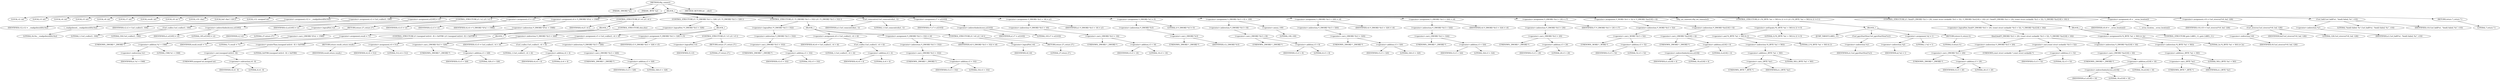 digraph tftp_connect {  
"1000112" [label = "(METHOD,tftp_connect)" ]
"1000113" [label = "(PARAM,_DWORD *a1)" ]
"1000114" [label = "(PARAM,_BYTE *a2)" ]
"1000115" [label = "(BLOCK,,)" ]
"1000116" [label = "(LOCAL,v2: int)" ]
"1000117" [label = "(LOCAL,v3: int)" ]
"1000118" [label = "(LOCAL,v4: int)" ]
"1000119" [label = "(LOCAL,v5: int)" ]
"1000120" [label = "(LOCAL,v6: int)" ]
"1000121" [label = "(LOCAL,v7: int)" ]
"1000122" [label = "(LOCAL,result: int)" ]
"1000123" [label = "(LOCAL,v9: int *)" ]
"1000124" [label = "(LOCAL,v10: char)" ]
"1000125" [label = "(LOCAL,buf: char [ 128 ])" ]
"1000126" [label = "(LOCAL,v12: unsigned int)" ]
"1000127" [label = "(<operator>.assignment,v12 = __readgsdword(0x14u))" ]
"1000128" [label = "(IDENTIFIER,v12,v12 = __readgsdword(0x14u))" ]
"1000129" [label = "(__readgsdword,__readgsdword(0x14u))" ]
"1000130" [label = "(LITERAL,0x14u,__readgsdword(0x14u))" ]
"1000131" [label = "(<operator>.assignment,v2 = Curl_ccalloc(1, 336))" ]
"1000132" [label = "(IDENTIFIER,v2,v2 = Curl_ccalloc(1, 336))" ]
"1000133" [label = "(Curl_ccalloc,Curl_ccalloc(1, 336))" ]
"1000134" [label = "(LITERAL,1,Curl_ccalloc(1, 336))" ]
"1000135" [label = "(LITERAL,336,Curl_ccalloc(1, 336))" ]
"1000136" [label = "(<operator>.assignment,a1[185] = v2)" ]
"1000137" [label = "(<operator>.indirectIndexAccess,a1[185])" ]
"1000138" [label = "(IDENTIFIER,a1,a1[185] = v2)" ]
"1000139" [label = "(LITERAL,185,a1[185] = v2)" ]
"1000140" [label = "(IDENTIFIER,v2,a1[185] = v2)" ]
"1000141" [label = "(CONTROL_STRUCTURE,if ( !v2 ),if ( !v2 ))" ]
"1000142" [label = "(<operator>.logicalNot,!v2)" ]
"1000143" [label = "(IDENTIFIER,v2,!v2)" ]
"1000144" [label = "(RETURN,return 27;,return 27;)" ]
"1000145" [label = "(LITERAL,27,return 27;)" ]
"1000146" [label = "(<operator>.assignment,v3 = v2)" ]
"1000147" [label = "(IDENTIFIER,v3,v3 = v2)" ]
"1000148" [label = "(IDENTIFIER,v2,v3 = v2)" ]
"1000149" [label = "(<operator>.assignment,v4 = *(_DWORD *)(*a1 + 1568))" ]
"1000150" [label = "(IDENTIFIER,v4,v4 = *(_DWORD *)(*a1 + 1568))" ]
"1000151" [label = "(<operator>.indirection,*(_DWORD *)(*a1 + 1568))" ]
"1000152" [label = "(<operator>.cast,(_DWORD *)(*a1 + 1568))" ]
"1000153" [label = "(UNKNOWN,_DWORD *,_DWORD *)" ]
"1000154" [label = "(<operator>.addition,*a1 + 1568)" ]
"1000155" [label = "(<operator>.indirection,*a1)" ]
"1000156" [label = "(IDENTIFIER,a1,*a1 + 1568)" ]
"1000157" [label = "(LITERAL,1568,*a1 + 1568)" ]
"1000158" [label = "(CONTROL_STRUCTURE,if ( v4 ),if ( v4 ))" ]
"1000159" [label = "(IDENTIFIER,v4,if ( v4 ))" ]
"1000160" [label = "(BLOCK,,)" ]
"1000161" [label = "(<operator>.assignment,result = 71)" ]
"1000162" [label = "(IDENTIFIER,result,result = 71)" ]
"1000163" [label = "(LITERAL,71,result = 71)" ]
"1000164" [label = "(CONTROL_STRUCTURE,if ( (unsigned int)(v4 - 8) > 0xFFB0 ),if ( (unsigned int)(v4 - 8) > 0xFFB0 ))" ]
"1000165" [label = "(<operator>.greaterThan,(unsigned int)(v4 - 8) > 0xFFB0)" ]
"1000166" [label = "(<operator>.cast,(unsigned int)(v4 - 8))" ]
"1000167" [label = "(UNKNOWN,unsigned int,unsigned int)" ]
"1000168" [label = "(<operator>.subtraction,v4 - 8)" ]
"1000169" [label = "(IDENTIFIER,v4,v4 - 8)" ]
"1000170" [label = "(LITERAL,8,v4 - 8)" ]
"1000171" [label = "(LITERAL,0xFFB0,(unsigned int)(v4 - 8) > 0xFFB0)" ]
"1000172" [label = "(RETURN,return result;,return result;)" ]
"1000173" [label = "(IDENTIFIER,result,return result;)" ]
"1000174" [label = "(CONTROL_STRUCTURE,else,else)" ]
"1000175" [label = "(BLOCK,,)" ]
"1000176" [label = "(<operator>.assignment,v4 = 512)" ]
"1000177" [label = "(IDENTIFIER,v4,v4 = 512)" ]
"1000178" [label = "(LITERAL,512,v4 = 512)" ]
"1000179" [label = "(CONTROL_STRUCTURE,if ( !*(_DWORD *)(v3 + 328) ),if ( !*(_DWORD *)(v3 + 328) ))" ]
"1000180" [label = "(<operator>.logicalNot,!*(_DWORD *)(v3 + 328))" ]
"1000181" [label = "(<operator>.indirection,*(_DWORD *)(v3 + 328))" ]
"1000182" [label = "(<operator>.cast,(_DWORD *)(v3 + 328))" ]
"1000183" [label = "(UNKNOWN,_DWORD *,_DWORD *)" ]
"1000184" [label = "(<operator>.addition,v3 + 328)" ]
"1000185" [label = "(IDENTIFIER,v3,v3 + 328)" ]
"1000186" [label = "(LITERAL,328,v3 + 328)" ]
"1000187" [label = "(BLOCK,,)" ]
"1000188" [label = "(<operator>.assignment,v5 = Curl_ccalloc(1, v4 + 4))" ]
"1000189" [label = "(IDENTIFIER,v5,v5 = Curl_ccalloc(1, v4 + 4))" ]
"1000190" [label = "(Curl_ccalloc,Curl_ccalloc(1, v4 + 4))" ]
"1000191" [label = "(LITERAL,1,Curl_ccalloc(1, v4 + 4))" ]
"1000192" [label = "(<operator>.addition,v4 + 4)" ]
"1000193" [label = "(IDENTIFIER,v4,v4 + 4)" ]
"1000194" [label = "(LITERAL,4,v4 + 4)" ]
"1000195" [label = "(<operator>.assignment,*(_DWORD *)(v3 + 328) = v5)" ]
"1000196" [label = "(<operator>.indirection,*(_DWORD *)(v3 + 328))" ]
"1000197" [label = "(<operator>.cast,(_DWORD *)(v3 + 328))" ]
"1000198" [label = "(UNKNOWN,_DWORD *,_DWORD *)" ]
"1000199" [label = "(<operator>.addition,v3 + 328)" ]
"1000200" [label = "(IDENTIFIER,v3,v3 + 328)" ]
"1000201" [label = "(LITERAL,328,v3 + 328)" ]
"1000202" [label = "(IDENTIFIER,v5,*(_DWORD *)(v3 + 328) = v5)" ]
"1000203" [label = "(CONTROL_STRUCTURE,if ( !v5 ),if ( !v5 ))" ]
"1000204" [label = "(<operator>.logicalNot,!v5)" ]
"1000205" [label = "(IDENTIFIER,v5,!v5)" ]
"1000206" [label = "(RETURN,return 27;,return 27;)" ]
"1000207" [label = "(LITERAL,27,return 27;)" ]
"1000208" [label = "(CONTROL_STRUCTURE,if ( !*(_DWORD *)(v3 + 332) ),if ( !*(_DWORD *)(v3 + 332) ))" ]
"1000209" [label = "(<operator>.logicalNot,!*(_DWORD *)(v3 + 332))" ]
"1000210" [label = "(<operator>.indirection,*(_DWORD *)(v3 + 332))" ]
"1000211" [label = "(<operator>.cast,(_DWORD *)(v3 + 332))" ]
"1000212" [label = "(UNKNOWN,_DWORD *,_DWORD *)" ]
"1000213" [label = "(<operator>.addition,v3 + 332)" ]
"1000214" [label = "(IDENTIFIER,v3,v3 + 332)" ]
"1000215" [label = "(LITERAL,332,v3 + 332)" ]
"1000216" [label = "(BLOCK,,)" ]
"1000217" [label = "(<operator>.assignment,v6 = Curl_ccalloc(1, v4 + 4))" ]
"1000218" [label = "(IDENTIFIER,v6,v6 = Curl_ccalloc(1, v4 + 4))" ]
"1000219" [label = "(Curl_ccalloc,Curl_ccalloc(1, v4 + 4))" ]
"1000220" [label = "(LITERAL,1,Curl_ccalloc(1, v4 + 4))" ]
"1000221" [label = "(<operator>.addition,v4 + 4)" ]
"1000222" [label = "(IDENTIFIER,v4,v4 + 4)" ]
"1000223" [label = "(LITERAL,4,v4 + 4)" ]
"1000224" [label = "(<operator>.assignment,*(_DWORD *)(v3 + 332) = v6)" ]
"1000225" [label = "(<operator>.indirection,*(_DWORD *)(v3 + 332))" ]
"1000226" [label = "(<operator>.cast,(_DWORD *)(v3 + 332))" ]
"1000227" [label = "(UNKNOWN,_DWORD *,_DWORD *)" ]
"1000228" [label = "(<operator>.addition,v3 + 332)" ]
"1000229" [label = "(IDENTIFIER,v3,v3 + 332)" ]
"1000230" [label = "(LITERAL,332,v3 + 332)" ]
"1000231" [label = "(IDENTIFIER,v6,*(_DWORD *)(v3 + 332) = v6)" ]
"1000232" [label = "(CONTROL_STRUCTURE,if ( !v6 ),if ( !v6 ))" ]
"1000233" [label = "(<operator>.logicalNot,!v6)" ]
"1000234" [label = "(IDENTIFIER,v6,!v6)" ]
"1000235" [label = "(RETURN,return 27;,return 27;)" ]
"1000236" [label = "(LITERAL,27,return 27;)" ]
"1000237" [label = "(Curl_conncontrol,Curl_conncontrol(a1, 1))" ]
"1000238" [label = "(IDENTIFIER,a1,Curl_conncontrol(a1, 1))" ]
"1000239" [label = "(LITERAL,1,Curl_conncontrol(a1, 1))" ]
"1000240" [label = "(<operator>.assignment,v7 = a1[103])" ]
"1000241" [label = "(IDENTIFIER,v7,v7 = a1[103])" ]
"1000242" [label = "(<operator>.indirectIndexAccess,a1[103])" ]
"1000243" [label = "(IDENTIFIER,a1,v7 = a1[103])" ]
"1000244" [label = "(LITERAL,103,v7 = a1[103])" ]
"1000245" [label = "(<operator>.assignment,*(_DWORD *)(v3 + 16) = a1)" ]
"1000246" [label = "(<operator>.indirection,*(_DWORD *)(v3 + 16))" ]
"1000247" [label = "(<operator>.cast,(_DWORD *)(v3 + 16))" ]
"1000248" [label = "(UNKNOWN,_DWORD *,_DWORD *)" ]
"1000249" [label = "(<operator>.addition,v3 + 16)" ]
"1000250" [label = "(IDENTIFIER,v3,v3 + 16)" ]
"1000251" [label = "(LITERAL,16,v3 + 16)" ]
"1000252" [label = "(IDENTIFIER,a1,*(_DWORD *)(v3 + 16) = a1)" ]
"1000253" [label = "(<operator>.assignment,*(_DWORD *)v3 = 0)" ]
"1000254" [label = "(<operator>.indirection,*(_DWORD *)v3)" ]
"1000255" [label = "(<operator>.cast,(_DWORD *)v3)" ]
"1000256" [label = "(UNKNOWN,_DWORD *,_DWORD *)" ]
"1000257" [label = "(IDENTIFIER,v3,(_DWORD *)v3)" ]
"1000258" [label = "(LITERAL,0,*(_DWORD *)v3 = 0)" ]
"1000259" [label = "(<operator>.assignment,*(_DWORD *)(v3 + 8) = -100)" ]
"1000260" [label = "(<operator>.indirection,*(_DWORD *)(v3 + 8))" ]
"1000261" [label = "(<operator>.cast,(_DWORD *)(v3 + 8))" ]
"1000262" [label = "(UNKNOWN,_DWORD *,_DWORD *)" ]
"1000263" [label = "(<operator>.addition,v3 + 8)" ]
"1000264" [label = "(IDENTIFIER,v3,v3 + 8)" ]
"1000265" [label = "(LITERAL,8,v3 + 8)" ]
"1000266" [label = "(<operator>.minus,-100)" ]
"1000267" [label = "(LITERAL,100,-100)" ]
"1000268" [label = "(<operator>.assignment,*(_DWORD *)(v3 + 320) = v4)" ]
"1000269" [label = "(<operator>.indirection,*(_DWORD *)(v3 + 320))" ]
"1000270" [label = "(<operator>.cast,(_DWORD *)(v3 + 320))" ]
"1000271" [label = "(UNKNOWN,_DWORD *,_DWORD *)" ]
"1000272" [label = "(<operator>.addition,v3 + 320)" ]
"1000273" [label = "(IDENTIFIER,v3,v3 + 320)" ]
"1000274" [label = "(LITERAL,320,v3 + 320)" ]
"1000275" [label = "(IDENTIFIER,v4,*(_DWORD *)(v3 + 320) = v4)" ]
"1000276" [label = "(<operator>.assignment,*(_DWORD *)(v3 + 324) = v4)" ]
"1000277" [label = "(<operator>.indirection,*(_DWORD *)(v3 + 324))" ]
"1000278" [label = "(<operator>.cast,(_DWORD *)(v3 + 324))" ]
"1000279" [label = "(UNKNOWN,_DWORD *,_DWORD *)" ]
"1000280" [label = "(<operator>.addition,v3 + 324)" ]
"1000281" [label = "(IDENTIFIER,v3,v3 + 324)" ]
"1000282" [label = "(LITERAL,324,v3 + 324)" ]
"1000283" [label = "(IDENTIFIER,v4,*(_DWORD *)(v3 + 324) = v4)" ]
"1000284" [label = "(<operator>.assignment,*(_DWORD *)(v3 + 20) = v7)" ]
"1000285" [label = "(<operator>.indirection,*(_DWORD *)(v3 + 20))" ]
"1000286" [label = "(<operator>.cast,(_DWORD *)(v3 + 20))" ]
"1000287" [label = "(UNKNOWN,_DWORD *,_DWORD *)" ]
"1000288" [label = "(<operator>.addition,v3 + 20)" ]
"1000289" [label = "(IDENTIFIER,v3,v3 + 20)" ]
"1000290" [label = "(LITERAL,20,v3 + 20)" ]
"1000291" [label = "(IDENTIFIER,v7,*(_DWORD *)(v3 + 20) = v7)" ]
"1000292" [label = "(<operator>.assignment,*(_WORD *)(v3 + 52) = *(_DWORD *)(a1[18] + 4))" ]
"1000293" [label = "(<operator>.indirection,*(_WORD *)(v3 + 52))" ]
"1000294" [label = "(<operator>.cast,(_WORD *)(v3 + 52))" ]
"1000295" [label = "(UNKNOWN,_WORD *,_WORD *)" ]
"1000296" [label = "(<operator>.addition,v3 + 52)" ]
"1000297" [label = "(IDENTIFIER,v3,v3 + 52)" ]
"1000298" [label = "(LITERAL,52,v3 + 52)" ]
"1000299" [label = "(<operator>.indirection,*(_DWORD *)(a1[18] + 4))" ]
"1000300" [label = "(<operator>.cast,(_DWORD *)(a1[18] + 4))" ]
"1000301" [label = "(UNKNOWN,_DWORD *,_DWORD *)" ]
"1000302" [label = "(<operator>.addition,a1[18] + 4)" ]
"1000303" [label = "(<operator>.indirectIndexAccess,a1[18])" ]
"1000304" [label = "(IDENTIFIER,a1,a1[18] + 4)" ]
"1000305" [label = "(LITERAL,18,a1[18] + 4)" ]
"1000306" [label = "(LITERAL,4,a1[18] + 4)" ]
"1000307" [label = "(tftp_set_timeouts,tftp_set_timeouts())" ]
"1000308" [label = "(CONTROL_STRUCTURE,if ( (*((_BYTE *)a1 + 583) & 2) != 0 ),if ( (*((_BYTE *)a1 + 583) & 2) != 0 ))" ]
"1000309" [label = "(<operator>.notEquals,(*((_BYTE *)a1 + 583) & 2) != 0)" ]
"1000310" [label = "(<operator>.and,*((_BYTE *)a1 + 583) & 2)" ]
"1000311" [label = "(<operator>.indirection,*((_BYTE *)a1 + 583))" ]
"1000312" [label = "(<operator>.addition,(_BYTE *)a1 + 583)" ]
"1000313" [label = "(<operator>.cast,(_BYTE *)a1)" ]
"1000314" [label = "(UNKNOWN,_BYTE *,_BYTE *)" ]
"1000315" [label = "(IDENTIFIER,a1,(_BYTE *)a1)" ]
"1000316" [label = "(LITERAL,583,(_BYTE *)a1 + 583)" ]
"1000317" [label = "(LITERAL,2,*((_BYTE *)a1 + 583) & 2)" ]
"1000318" [label = "(LITERAL,0,(*((_BYTE *)a1 + 583) & 2) != 0)" ]
"1000319" [label = "(BLOCK,,)" ]
"1000320" [label = "(JUMP_TARGET,LABEL_11)" ]
"1000321" [label = "(Curl_pgrsStartNow,Curl_pgrsStartNow(*a1))" ]
"1000322" [label = "(<operator>.indirection,*a1)" ]
"1000323" [label = "(IDENTIFIER,a1,Curl_pgrsStartNow(*a1))" ]
"1000324" [label = "(<operator>.assignment,*a2 = 1)" ]
"1000325" [label = "(<operator>.indirection,*a2)" ]
"1000326" [label = "(IDENTIFIER,a2,*a2 = 1)" ]
"1000327" [label = "(LITERAL,1,*a2 = 1)" ]
"1000328" [label = "(RETURN,return 0;,return 0;)" ]
"1000329" [label = "(LITERAL,0,return 0;)" ]
"1000330" [label = "(CONTROL_STRUCTURE,if ( !bind(*(_DWORD *)(v3 + 20), (const struct sockaddr *)(v3 + 52), *(_DWORD *)(a1[18] + 16)) ),if ( !bind(*(_DWORD *)(v3 + 20), (const struct sockaddr *)(v3 + 52), *(_DWORD *)(a1[18] + 16)) ))" ]
"1000331" [label = "(<operator>.logicalNot,!bind(*(_DWORD *)(v3 + 20), (const struct sockaddr *)(v3 + 52), *(_DWORD *)(a1[18] + 16)))" ]
"1000332" [label = "(bind,bind(*(_DWORD *)(v3 + 20), (const struct sockaddr *)(v3 + 52), *(_DWORD *)(a1[18] + 16)))" ]
"1000333" [label = "(<operator>.indirection,*(_DWORD *)(v3 + 20))" ]
"1000334" [label = "(<operator>.cast,(_DWORD *)(v3 + 20))" ]
"1000335" [label = "(UNKNOWN,_DWORD *,_DWORD *)" ]
"1000336" [label = "(<operator>.addition,v3 + 20)" ]
"1000337" [label = "(IDENTIFIER,v3,v3 + 20)" ]
"1000338" [label = "(LITERAL,20,v3 + 20)" ]
"1000339" [label = "(<operator>.cast,(const struct sockaddr *)(v3 + 52))" ]
"1000340" [label = "(UNKNOWN,const struct sockaddr *,const struct sockaddr *)" ]
"1000341" [label = "(<operator>.addition,v3 + 52)" ]
"1000342" [label = "(IDENTIFIER,v3,v3 + 52)" ]
"1000343" [label = "(LITERAL,52,v3 + 52)" ]
"1000344" [label = "(<operator>.indirection,*(_DWORD *)(a1[18] + 16))" ]
"1000345" [label = "(<operator>.cast,(_DWORD *)(a1[18] + 16))" ]
"1000346" [label = "(UNKNOWN,_DWORD *,_DWORD *)" ]
"1000347" [label = "(<operator>.addition,a1[18] + 16)" ]
"1000348" [label = "(<operator>.indirectIndexAccess,a1[18])" ]
"1000349" [label = "(IDENTIFIER,a1,a1[18] + 16)" ]
"1000350" [label = "(LITERAL,18,a1[18] + 16)" ]
"1000351" [label = "(LITERAL,16,a1[18] + 16)" ]
"1000352" [label = "(BLOCK,,)" ]
"1000353" [label = "(<operators>.assignmentOr,*((_BYTE *)a1 + 583) |= 2u)" ]
"1000354" [label = "(<operator>.indirection,*((_BYTE *)a1 + 583))" ]
"1000355" [label = "(<operator>.addition,(_BYTE *)a1 + 583)" ]
"1000356" [label = "(<operator>.cast,(_BYTE *)a1)" ]
"1000357" [label = "(UNKNOWN,_BYTE *,_BYTE *)" ]
"1000358" [label = "(IDENTIFIER,a1,(_BYTE *)a1)" ]
"1000359" [label = "(LITERAL,583,(_BYTE *)a1 + 583)" ]
"1000360" [label = "(LITERAL,2u,*((_BYTE *)a1 + 583) |= 2u)" ]
"1000361" [label = "(CONTROL_STRUCTURE,goto LABEL_11;,goto LABEL_11;)" ]
"1000362" [label = "(<operator>.assignment,v9 = __errno_location())" ]
"1000363" [label = "(IDENTIFIER,v9,v9 = __errno_location())" ]
"1000364" [label = "(__errno_location,__errno_location())" ]
"1000365" [label = "(<operator>.assignment,v10 = Curl_strerror(*v9, buf, 128))" ]
"1000366" [label = "(IDENTIFIER,v10,v10 = Curl_strerror(*v9, buf, 128))" ]
"1000367" [label = "(Curl_strerror,Curl_strerror(*v9, buf, 128))" ]
"1000368" [label = "(<operator>.indirection,*v9)" ]
"1000369" [label = "(IDENTIFIER,v9,Curl_strerror(*v9, buf, 128))" ]
"1000370" [label = "(IDENTIFIER,buf,Curl_strerror(*v9, buf, 128))" ]
"1000371" [label = "(LITERAL,128,Curl_strerror(*v9, buf, 128))" ]
"1000372" [label = "(Curl_failf,Curl_failf(*a1, \"bind() failed; %s\", v10))" ]
"1000373" [label = "(<operator>.indirection,*a1)" ]
"1000374" [label = "(IDENTIFIER,a1,Curl_failf(*a1, \"bind() failed; %s\", v10))" ]
"1000375" [label = "(LITERAL,\"bind() failed; %s\",Curl_failf(*a1, \"bind() failed; %s\", v10))" ]
"1000376" [label = "(IDENTIFIER,v10,Curl_failf(*a1, \"bind() failed; %s\", v10))" ]
"1000377" [label = "(RETURN,return 7;,return 7;)" ]
"1000378" [label = "(LITERAL,7,return 7;)" ]
"1000379" [label = "(METHOD_RETURN,int __cdecl)" ]
  "1000112" -> "1000113" 
  "1000112" -> "1000114" 
  "1000112" -> "1000115" 
  "1000112" -> "1000379" 
  "1000115" -> "1000116" 
  "1000115" -> "1000117" 
  "1000115" -> "1000118" 
  "1000115" -> "1000119" 
  "1000115" -> "1000120" 
  "1000115" -> "1000121" 
  "1000115" -> "1000122" 
  "1000115" -> "1000123" 
  "1000115" -> "1000124" 
  "1000115" -> "1000125" 
  "1000115" -> "1000126" 
  "1000115" -> "1000127" 
  "1000115" -> "1000131" 
  "1000115" -> "1000136" 
  "1000115" -> "1000141" 
  "1000115" -> "1000146" 
  "1000115" -> "1000149" 
  "1000115" -> "1000158" 
  "1000115" -> "1000179" 
  "1000115" -> "1000208" 
  "1000115" -> "1000237" 
  "1000115" -> "1000240" 
  "1000115" -> "1000245" 
  "1000115" -> "1000253" 
  "1000115" -> "1000259" 
  "1000115" -> "1000268" 
  "1000115" -> "1000276" 
  "1000115" -> "1000284" 
  "1000115" -> "1000292" 
  "1000115" -> "1000307" 
  "1000115" -> "1000308" 
  "1000115" -> "1000330" 
  "1000115" -> "1000362" 
  "1000115" -> "1000365" 
  "1000115" -> "1000372" 
  "1000115" -> "1000377" 
  "1000127" -> "1000128" 
  "1000127" -> "1000129" 
  "1000129" -> "1000130" 
  "1000131" -> "1000132" 
  "1000131" -> "1000133" 
  "1000133" -> "1000134" 
  "1000133" -> "1000135" 
  "1000136" -> "1000137" 
  "1000136" -> "1000140" 
  "1000137" -> "1000138" 
  "1000137" -> "1000139" 
  "1000141" -> "1000142" 
  "1000141" -> "1000144" 
  "1000142" -> "1000143" 
  "1000144" -> "1000145" 
  "1000146" -> "1000147" 
  "1000146" -> "1000148" 
  "1000149" -> "1000150" 
  "1000149" -> "1000151" 
  "1000151" -> "1000152" 
  "1000152" -> "1000153" 
  "1000152" -> "1000154" 
  "1000154" -> "1000155" 
  "1000154" -> "1000157" 
  "1000155" -> "1000156" 
  "1000158" -> "1000159" 
  "1000158" -> "1000160" 
  "1000158" -> "1000174" 
  "1000160" -> "1000161" 
  "1000160" -> "1000164" 
  "1000161" -> "1000162" 
  "1000161" -> "1000163" 
  "1000164" -> "1000165" 
  "1000164" -> "1000172" 
  "1000165" -> "1000166" 
  "1000165" -> "1000171" 
  "1000166" -> "1000167" 
  "1000166" -> "1000168" 
  "1000168" -> "1000169" 
  "1000168" -> "1000170" 
  "1000172" -> "1000173" 
  "1000174" -> "1000175" 
  "1000175" -> "1000176" 
  "1000176" -> "1000177" 
  "1000176" -> "1000178" 
  "1000179" -> "1000180" 
  "1000179" -> "1000187" 
  "1000180" -> "1000181" 
  "1000181" -> "1000182" 
  "1000182" -> "1000183" 
  "1000182" -> "1000184" 
  "1000184" -> "1000185" 
  "1000184" -> "1000186" 
  "1000187" -> "1000188" 
  "1000187" -> "1000195" 
  "1000187" -> "1000203" 
  "1000188" -> "1000189" 
  "1000188" -> "1000190" 
  "1000190" -> "1000191" 
  "1000190" -> "1000192" 
  "1000192" -> "1000193" 
  "1000192" -> "1000194" 
  "1000195" -> "1000196" 
  "1000195" -> "1000202" 
  "1000196" -> "1000197" 
  "1000197" -> "1000198" 
  "1000197" -> "1000199" 
  "1000199" -> "1000200" 
  "1000199" -> "1000201" 
  "1000203" -> "1000204" 
  "1000203" -> "1000206" 
  "1000204" -> "1000205" 
  "1000206" -> "1000207" 
  "1000208" -> "1000209" 
  "1000208" -> "1000216" 
  "1000209" -> "1000210" 
  "1000210" -> "1000211" 
  "1000211" -> "1000212" 
  "1000211" -> "1000213" 
  "1000213" -> "1000214" 
  "1000213" -> "1000215" 
  "1000216" -> "1000217" 
  "1000216" -> "1000224" 
  "1000216" -> "1000232" 
  "1000217" -> "1000218" 
  "1000217" -> "1000219" 
  "1000219" -> "1000220" 
  "1000219" -> "1000221" 
  "1000221" -> "1000222" 
  "1000221" -> "1000223" 
  "1000224" -> "1000225" 
  "1000224" -> "1000231" 
  "1000225" -> "1000226" 
  "1000226" -> "1000227" 
  "1000226" -> "1000228" 
  "1000228" -> "1000229" 
  "1000228" -> "1000230" 
  "1000232" -> "1000233" 
  "1000232" -> "1000235" 
  "1000233" -> "1000234" 
  "1000235" -> "1000236" 
  "1000237" -> "1000238" 
  "1000237" -> "1000239" 
  "1000240" -> "1000241" 
  "1000240" -> "1000242" 
  "1000242" -> "1000243" 
  "1000242" -> "1000244" 
  "1000245" -> "1000246" 
  "1000245" -> "1000252" 
  "1000246" -> "1000247" 
  "1000247" -> "1000248" 
  "1000247" -> "1000249" 
  "1000249" -> "1000250" 
  "1000249" -> "1000251" 
  "1000253" -> "1000254" 
  "1000253" -> "1000258" 
  "1000254" -> "1000255" 
  "1000255" -> "1000256" 
  "1000255" -> "1000257" 
  "1000259" -> "1000260" 
  "1000259" -> "1000266" 
  "1000260" -> "1000261" 
  "1000261" -> "1000262" 
  "1000261" -> "1000263" 
  "1000263" -> "1000264" 
  "1000263" -> "1000265" 
  "1000266" -> "1000267" 
  "1000268" -> "1000269" 
  "1000268" -> "1000275" 
  "1000269" -> "1000270" 
  "1000270" -> "1000271" 
  "1000270" -> "1000272" 
  "1000272" -> "1000273" 
  "1000272" -> "1000274" 
  "1000276" -> "1000277" 
  "1000276" -> "1000283" 
  "1000277" -> "1000278" 
  "1000278" -> "1000279" 
  "1000278" -> "1000280" 
  "1000280" -> "1000281" 
  "1000280" -> "1000282" 
  "1000284" -> "1000285" 
  "1000284" -> "1000291" 
  "1000285" -> "1000286" 
  "1000286" -> "1000287" 
  "1000286" -> "1000288" 
  "1000288" -> "1000289" 
  "1000288" -> "1000290" 
  "1000292" -> "1000293" 
  "1000292" -> "1000299" 
  "1000293" -> "1000294" 
  "1000294" -> "1000295" 
  "1000294" -> "1000296" 
  "1000296" -> "1000297" 
  "1000296" -> "1000298" 
  "1000299" -> "1000300" 
  "1000300" -> "1000301" 
  "1000300" -> "1000302" 
  "1000302" -> "1000303" 
  "1000302" -> "1000306" 
  "1000303" -> "1000304" 
  "1000303" -> "1000305" 
  "1000308" -> "1000309" 
  "1000308" -> "1000319" 
  "1000309" -> "1000310" 
  "1000309" -> "1000318" 
  "1000310" -> "1000311" 
  "1000310" -> "1000317" 
  "1000311" -> "1000312" 
  "1000312" -> "1000313" 
  "1000312" -> "1000316" 
  "1000313" -> "1000314" 
  "1000313" -> "1000315" 
  "1000319" -> "1000320" 
  "1000319" -> "1000321" 
  "1000319" -> "1000324" 
  "1000319" -> "1000328" 
  "1000321" -> "1000322" 
  "1000322" -> "1000323" 
  "1000324" -> "1000325" 
  "1000324" -> "1000327" 
  "1000325" -> "1000326" 
  "1000328" -> "1000329" 
  "1000330" -> "1000331" 
  "1000330" -> "1000352" 
  "1000331" -> "1000332" 
  "1000332" -> "1000333" 
  "1000332" -> "1000339" 
  "1000332" -> "1000344" 
  "1000333" -> "1000334" 
  "1000334" -> "1000335" 
  "1000334" -> "1000336" 
  "1000336" -> "1000337" 
  "1000336" -> "1000338" 
  "1000339" -> "1000340" 
  "1000339" -> "1000341" 
  "1000341" -> "1000342" 
  "1000341" -> "1000343" 
  "1000344" -> "1000345" 
  "1000345" -> "1000346" 
  "1000345" -> "1000347" 
  "1000347" -> "1000348" 
  "1000347" -> "1000351" 
  "1000348" -> "1000349" 
  "1000348" -> "1000350" 
  "1000352" -> "1000353" 
  "1000352" -> "1000361" 
  "1000353" -> "1000354" 
  "1000353" -> "1000360" 
  "1000354" -> "1000355" 
  "1000355" -> "1000356" 
  "1000355" -> "1000359" 
  "1000356" -> "1000357" 
  "1000356" -> "1000358" 
  "1000362" -> "1000363" 
  "1000362" -> "1000364" 
  "1000365" -> "1000366" 
  "1000365" -> "1000367" 
  "1000367" -> "1000368" 
  "1000367" -> "1000370" 
  "1000367" -> "1000371" 
  "1000368" -> "1000369" 
  "1000372" -> "1000373" 
  "1000372" -> "1000375" 
  "1000372" -> "1000376" 
  "1000373" -> "1000374" 
  "1000377" -> "1000378" 
}
